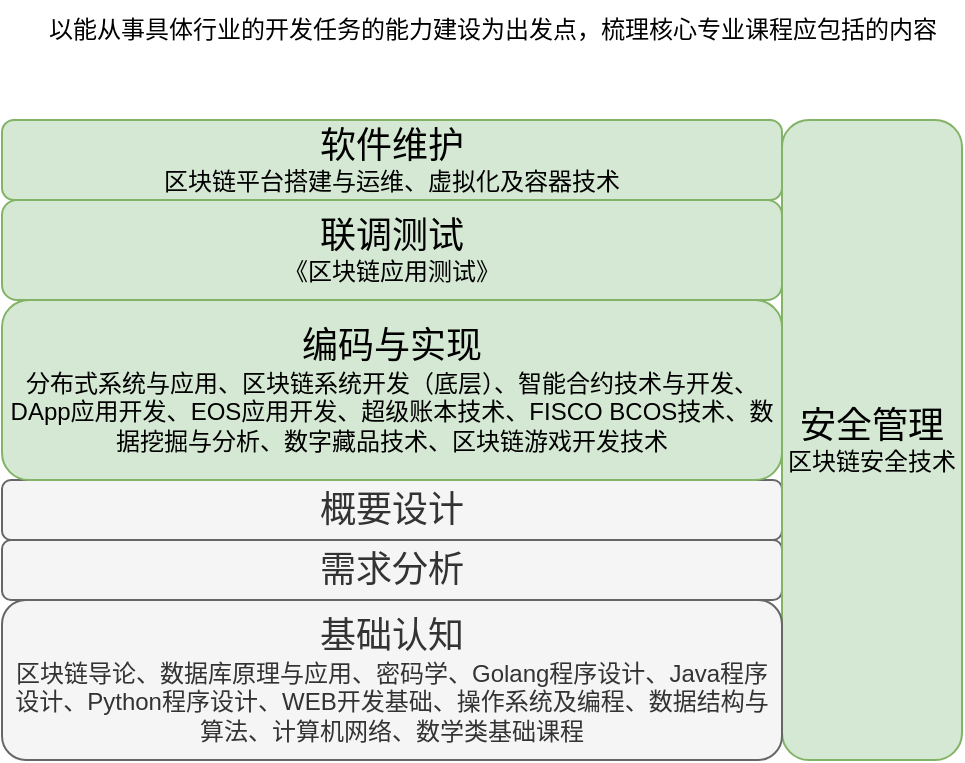 <mxfile version="22.1.11" type="github">
  <diagram name="第 1 页" id="D1TzzIXAI3c-7DYu6P_8">
    <mxGraphModel dx="792" dy="736" grid="1" gridSize="10" guides="1" tooltips="1" connect="1" arrows="1" fold="1" page="1" pageScale="1" pageWidth="827" pageHeight="1169" math="0" shadow="0">
      <root>
        <mxCell id="0" />
        <mxCell id="1" parent="0" />
        <mxCell id="Saep0hxBm3rdNTJurB6--1" value="&lt;font style=&quot;font-size: 18px;&quot;&gt;概要设计&lt;/font&gt;" style="rounded=1;whiteSpace=wrap;html=1;fillColor=#f5f5f5;fontColor=#333333;strokeColor=#666666;" vertex="1" parent="1">
          <mxGeometry x="280" y="360" width="390" height="30" as="geometry" />
        </mxCell>
        <mxCell id="Saep0hxBm3rdNTJurB6--2" value="&lt;font style=&quot;font-size: 18px;&quot;&gt;需求分析&lt;/font&gt;" style="rounded=1;whiteSpace=wrap;html=1;fillColor=#f5f5f5;fontColor=#333333;strokeColor=#666666;" vertex="1" parent="1">
          <mxGeometry x="280" y="390" width="390" height="30" as="geometry" />
        </mxCell>
        <mxCell id="Saep0hxBm3rdNTJurB6--3" value="&lt;font style=&quot;font-size: 18px;&quot;&gt;编码与实现&lt;br&gt;&lt;/font&gt;&lt;div&gt;分布式系统与应用、&lt;span style=&quot;background-color: initial;&quot;&gt;区块链系统开发（底层）、&lt;/span&gt;&lt;span style=&quot;background-color: initial;&quot;&gt;智能合约技术与开发、&lt;/span&gt;&lt;span style=&quot;background-color: initial;&quot;&gt;DApp应用开发、&lt;/span&gt;&lt;span style=&quot;background-color: initial;&quot;&gt;EOS应用开发、&lt;/span&gt;&lt;span style=&quot;background-color: initial;&quot;&gt;超级账本技术、&lt;/span&gt;&lt;span style=&quot;background-color: initial;&quot;&gt;FISCO BCOS技术、&lt;/span&gt;&lt;span style=&quot;background-color: initial;&quot;&gt;数据挖掘与分析、数字藏品技术、区块链游戏开发技术&lt;/span&gt;&lt;/div&gt;" style="rounded=1;whiteSpace=wrap;html=1;fillColor=#d5e8d4;strokeColor=#82b366;" vertex="1" parent="1">
          <mxGeometry x="280" y="270" width="390" height="90" as="geometry" />
        </mxCell>
        <mxCell id="Saep0hxBm3rdNTJurB6--4" value="&lt;font style=&quot;font-size: 18px;&quot;&gt;联调测试&lt;br&gt;&lt;/font&gt;《区块链应用测试》" style="rounded=1;whiteSpace=wrap;html=1;fillColor=#d5e8d4;strokeColor=#82b366;" vertex="1" parent="1">
          <mxGeometry x="280" y="220" width="390" height="50" as="geometry" />
        </mxCell>
        <mxCell id="Saep0hxBm3rdNTJurB6--5" value="&lt;font style=&quot;font-size: 18px;&quot;&gt;软件维护&lt;br&gt;&lt;/font&gt;区块链平台搭建与运维、虚拟化及容器技术" style="rounded=1;whiteSpace=wrap;html=1;fillColor=#d5e8d4;strokeColor=#82b366;" vertex="1" parent="1">
          <mxGeometry x="280" y="180" width="390" height="40" as="geometry" />
        </mxCell>
        <mxCell id="Saep0hxBm3rdNTJurB6--6" value="&lt;font style=&quot;font-size: 18px;&quot;&gt;安全管理&lt;/font&gt;&lt;br&gt;区块链安全技术" style="rounded=1;whiteSpace=wrap;html=1;fillColor=#d5e8d4;strokeColor=#82b366;" vertex="1" parent="1">
          <mxGeometry x="670" y="180" width="90" height="320" as="geometry" />
        </mxCell>
        <mxCell id="Saep0hxBm3rdNTJurB6--7" value="&lt;font style=&quot;font-size: 18px;&quot;&gt;基础认知&lt;/font&gt;&lt;br&gt;&lt;div&gt;区块链导论、&lt;span style=&quot;background-color: initial;&quot;&gt;数据库原理与应用、&lt;/span&gt;&lt;span style=&quot;background-color: initial;&quot;&gt;密码学、&lt;/span&gt;&lt;span style=&quot;background-color: initial;&quot;&gt;Golang程序设计、&lt;/span&gt;&lt;span style=&quot;background-color: initial;&quot;&gt;Java程序设计、&lt;/span&gt;&lt;span style=&quot;background-color: initial;&quot;&gt;Python程序设计、&lt;/span&gt;&lt;span style=&quot;background-color: initial;&quot;&gt;WEB开发基础、&lt;/span&gt;&lt;span style=&quot;background-color: initial;&quot;&gt;操作系统及编程、&lt;/span&gt;&lt;span style=&quot;background-color: initial;&quot;&gt;数据结构与算法、&lt;/span&gt;&lt;span style=&quot;background-color: initial;&quot;&gt;计算机网络、&lt;/span&gt;&lt;span style=&quot;background-color: initial;&quot;&gt;数学类基础课程&lt;/span&gt;&lt;/div&gt;" style="rounded=1;whiteSpace=wrap;html=1;fillColor=#f5f5f5;fontColor=#333333;strokeColor=#666666;" vertex="1" parent="1">
          <mxGeometry x="280" y="420" width="390" height="80" as="geometry" />
        </mxCell>
        <mxCell id="Saep0hxBm3rdNTJurB6--8" value="以能从事具体行业的开发任务的能力建设为出发点，梳理核心专业课程应包括的内容" style="text;html=1;align=center;verticalAlign=middle;resizable=0;points=[];autosize=1;strokeColor=none;fillColor=none;" vertex="1" parent="1">
          <mxGeometry x="290" y="120" width="470" height="30" as="geometry" />
        </mxCell>
      </root>
    </mxGraphModel>
  </diagram>
</mxfile>

